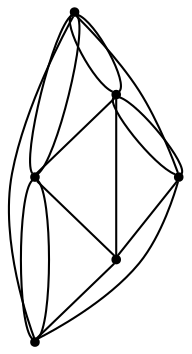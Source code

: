 graph {
  node [shape=point,comment="{\"directed\":false,\"doi\":\"10.1007/978-3-031-49272-3_1\",\"figure\":\"3 (1)\"}"]

  v0 [pos="654.0802729540644,476.99953099153674"]
  v1 [pos="505.67116950630106,551.201981021411"]
  v2 [pos="431.46872414875565,699.6071314574856"]
  v3 [pos="431.46872414875565,254.39167220080685"]
  v4 [pos="357.26419627053065,402.79683455956376"]
  v5 [pos="208.8582603208239,476.9995309915367"]

  v5 -- v3 [id="-5",pos="208.8582603208239,476.9995309915367 431.46872414875565,254.39167220080685 431.46872414875565,254.39167220080685 431.46872414875565,254.39167220080685"]
  v5 -- v4 [id="-7",pos="208.8582603208239,476.9995309915367 357.26419627053065,402.79683455956376 357.26419627053065,402.79683455956376 357.26419627053065,402.79683455956376"]
  v5 -- v2 [id="-15",pos="208.8582603208239,476.9995309915367 386.94499636597925,521.5226097767122 386.94499636597925,521.5226097767122 386.94499636597925,521.5226097767122 431.46872414875565,699.6071314574856 431.46872414875565,699.6071314574856 431.46872414875565,699.6071314574856"]
  v5 -- v2 [id="-19",pos="208.8582603208239,476.9995309915367 431.46872414875565,699.6071314574856 431.46872414875565,699.6071314574856 431.46872414875565,699.6071314574856"]
  v4 -- v3 [id="-24",pos="357.26419627053065,402.79683455956376 431.46872414875565,254.39167220080685 431.46872414875565,254.39167220080685 431.46872414875565,254.39167220080685"]
  v4 -- v0 [id="-25",pos="357.26419627053065,402.79683455956376 654.0802729540644,476.99953099153674 654.0802729540644,476.99953099153674 654.0802729540644,476.99953099153674"]
  v4 -- v5 [id="-26",pos="357.26419627053065,402.79683455956376 386.94496457177036,521.5225779828932 386.94496457177036,521.5225779828932 386.94496457177036,521.5225779828932 208.8582603208239,476.9995309915367 208.8582603208239,476.9995309915367 208.8582603208239,476.9995309915367"]
  v4 -- v2 [id="-28",pos="357.26419627053065,402.79683455956376 431.46872414875565,699.6071314574856 431.46872414875565,699.6071314574856 431.46872414875565,699.6071314574856"]
  v5 -- v1 [id="-33",pos="208.8582603208239,476.9995309915367 505.67116950630106,551.201981021411 505.67116950630106,551.201981021411 505.67116950630106,551.201981021411"]
  v3 -- v4 [id="-36",pos="431.46872414875565,254.39167220080685 475.9883345814861,432.4802992584831 475.9883345814861,432.4802992584831 475.9883345814861,432.4802992584831 357.26419627053065,402.79683455956376 357.26419627053065,402.79683455956376 357.26419627053065,402.79683455956376"]
  v3 -- v0 [id="-39",pos="431.46872414875565,254.39167220080685 654.0802729540644,476.99953099153674 654.0802729540644,476.99953099153674 654.0802729540644,476.99953099153674"]
  v2 -- v1 [id="-42",pos="431.46872414875565,699.6071314574856 505.67116950630106,551.201981021411 505.67116950630106,551.201981021411 505.67116950630106,551.201981021411"]
  v3 -- v1 [id="-50",pos="431.46872414875565,254.39167220080685 505.67116950630106,551.201981021411 505.67116950630106,551.201981021411 505.67116950630106,551.201981021411"]
  v3 -- v0 [id="-58",pos="431.46872414875565,254.39167220080685 475.98830278727723,432.47632503108434 475.98830278727723,432.47632503108434 475.98830278727723,432.47632503108434 654.0802729540644,476.99953099153674 654.0802729540644,476.99953099153674 654.0802729540644,476.99953099153674"]
  v2 -- v0 [id="-59",pos="431.46872414875565,699.6071314574856 654.0802729540644,476.99953099153674 654.0802729540644,476.99953099153674 654.0802729540644,476.99953099153674"]
  v1 -- v0 [id="-60",pos="505.67116950630106,551.201981021411 654.0802729540644,476.99953099153674 654.0802729540644,476.99953099153674 654.0802729540644,476.99953099153674"]
}